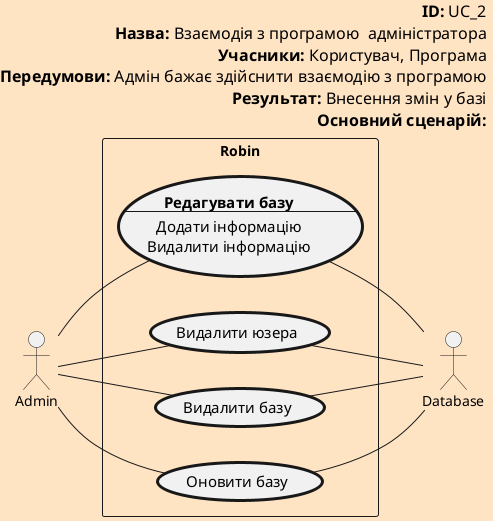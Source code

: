 @startuml AdminUML
left header
<font color=000 size=16><b>ID:</b> UC_2
<font color=000 size=16><b>Назва:</b> Взаємодія з програмою  адміністратора 
<font color=000 size=16><b>Учасники:</b> Користувач, Програма
<font color=000 size=16><b>Передумови:</b> Адмін бажає здійснити взаємодію з програмою
<font color=000 size=16><b>Результат:</b> Внесення змін у базі
<font color=000 size=16><b>Основний сценарій:</b>
end header 
left to right direction
skinparam BackgroundColor Bisque
skinparam ArrowFontName Colibri
skinparam UsecaseBorderThickness 3
skinparam UsecaseFontSize 15
skinparam PackageFontStyle italic
skinparam packageStyle rectangle
skinparam UsecaseFontName Times New Romanskinparam 
actor Admin
actor Database
rectangle Robin {
  Admin -- (Видалити юзера)
  (Видалити юзера) -- Database
  Admin -- (Видалити базу)
  (Видалити базу) -- Database
  Admin -- (Оновити базу)
  (Оновити базу) -- Database
  usecase UC1 as "<b>Редагувати базу
  --
  Додати інформацію
  Видалити інформацію
  "
  Admin - UC1
  UC1 - Database


}

@enduml